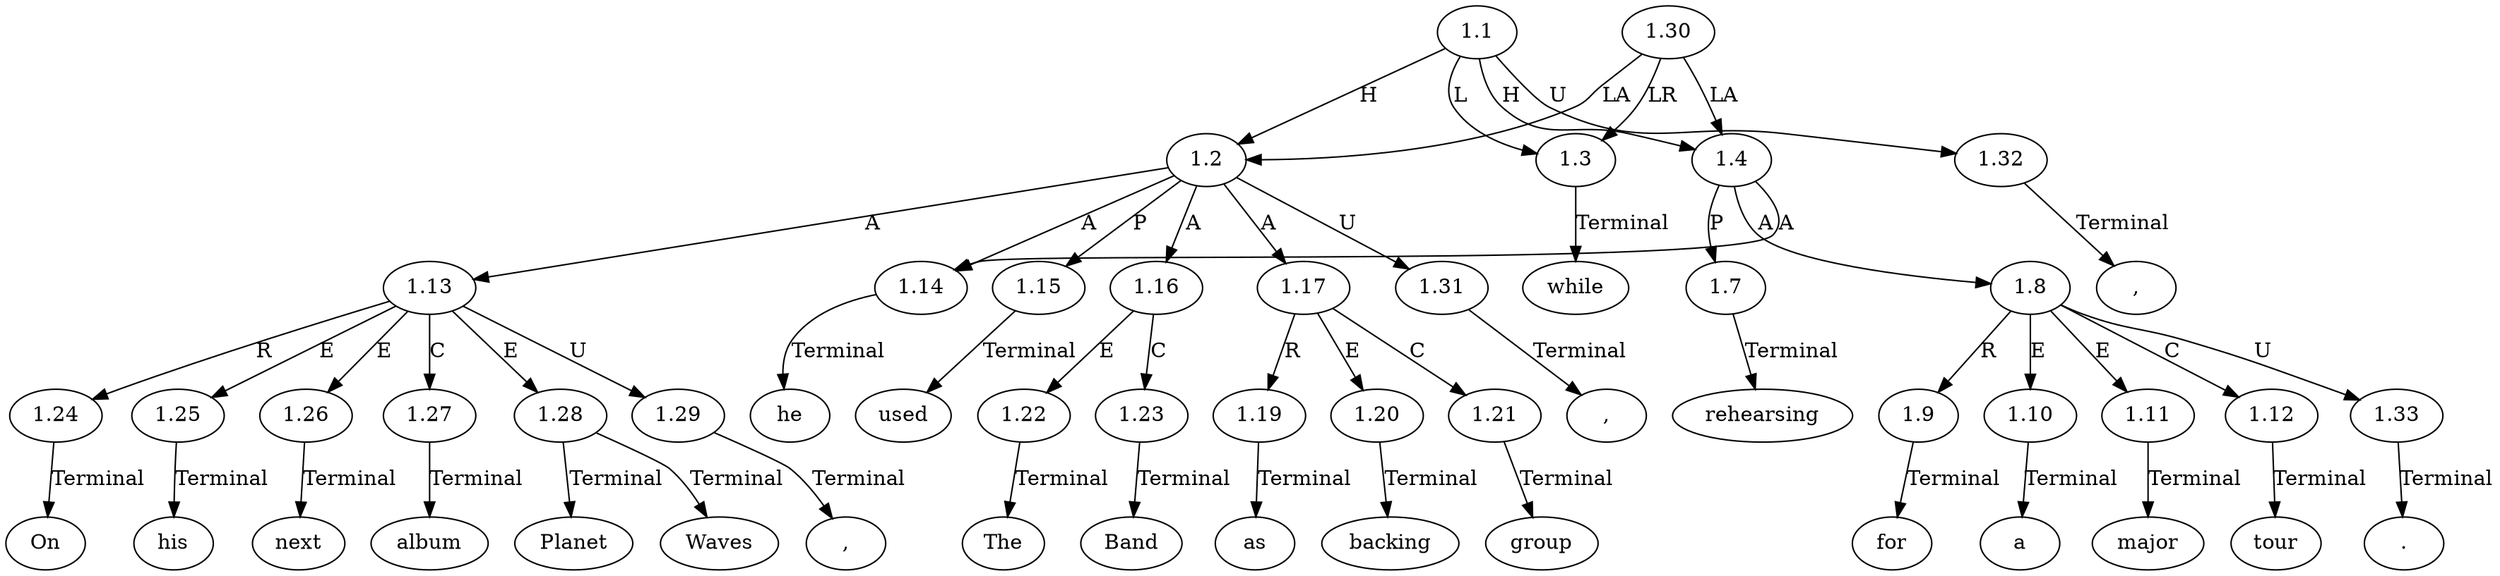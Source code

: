 // Graph
digraph {
	0.1 [label=On ordering=out]
	0.10 [label=used ordering=out]
	0.11 [label=The ordering=out]
	0.12 [label=Band ordering=out]
	0.13 [label=as ordering=out]
	0.14 [label=backing ordering=out]
	0.15 [label=group ordering=out]
	0.16 [label="," ordering=out]
	0.17 [label=while ordering=out]
	0.18 [label=rehearsing ordering=out]
	0.19 [label=for ordering=out]
	0.2 [label=his ordering=out]
	0.20 [label=a ordering=out]
	0.21 [label=major ordering=out]
	0.22 [label=tour ordering=out]
	0.23 [label="." ordering=out]
	0.3 [label=next ordering=out]
	0.4 [label=album ordering=out]
	0.5 [label="," ordering=out]
	0.6 [label=Planet ordering=out]
	0.7 [label=Waves ordering=out]
	0.8 [label="," ordering=out]
	0.9 [label=he ordering=out]
	1.1 [label=1.1 ordering=out]
	1.2 [label=1.2 ordering=out]
	1.3 [label=1.3 ordering=out]
	1.4 [label=1.4 ordering=out]
	1.7 [label=1.7 ordering=out]
	1.8 [label=1.8 ordering=out]
	1.9 [label=1.9 ordering=out]
	1.10 [label=1.10 ordering=out]
	1.11 [label=1.11 ordering=out]
	1.12 [label=1.12 ordering=out]
	1.13 [label=1.13 ordering=out]
	1.14 [label=1.14 ordering=out]
	1.15 [label=1.15 ordering=out]
	1.16 [label=1.16 ordering=out]
	1.17 [label=1.17 ordering=out]
	1.19 [label=1.19 ordering=out]
	1.20 [label=1.20 ordering=out]
	1.21 [label=1.21 ordering=out]
	1.22 [label=1.22 ordering=out]
	1.23 [label=1.23 ordering=out]
	1.24 [label=1.24 ordering=out]
	1.25 [label=1.25 ordering=out]
	1.26 [label=1.26 ordering=out]
	1.27 [label=1.27 ordering=out]
	1.28 [label=1.28 ordering=out]
	1.29 [label=1.29 ordering=out]
	1.30 [label=1.30 ordering=out]
	1.31 [label=1.31 ordering=out]
	1.32 [label=1.32 ordering=out]
	1.33 [label=1.33 ordering=out]
	1.1 -> 1.2 [label=H ordering=out]
	1.1 -> 1.3 [label=L ordering=out]
	1.1 -> 1.4 [label=H ordering=out]
	1.1 -> 1.32 [label=U ordering=out]
	1.2 -> 1.13 [label=A ordering=out]
	1.2 -> 1.14 [label=A ordering=out]
	1.2 -> 1.15 [label=P ordering=out]
	1.2 -> 1.16 [label=A ordering=out]
	1.2 -> 1.17 [label=A ordering=out]
	1.2 -> 1.31 [label=U ordering=out]
	1.3 -> 0.17 [label=Terminal ordering=out]
	1.4 -> 1.7 [label=P ordering=out]
	1.4 -> 1.8 [label=A ordering=out]
	1.4 -> 1.14 [label=A ordering=out]
	1.7 -> 0.18 [label=Terminal ordering=out]
	1.8 -> 1.9 [label=R ordering=out]
	1.8 -> 1.10 [label=E ordering=out]
	1.8 -> 1.11 [label=E ordering=out]
	1.8 -> 1.12 [label=C ordering=out]
	1.8 -> 1.33 [label=U ordering=out]
	1.9 -> 0.19 [label=Terminal ordering=out]
	1.10 -> 0.20 [label=Terminal ordering=out]
	1.11 -> 0.21 [label=Terminal ordering=out]
	1.12 -> 0.22 [label=Terminal ordering=out]
	1.13 -> 1.24 [label=R ordering=out]
	1.13 -> 1.25 [label=E ordering=out]
	1.13 -> 1.26 [label=E ordering=out]
	1.13 -> 1.27 [label=C ordering=out]
	1.13 -> 1.28 [label=E ordering=out]
	1.13 -> 1.29 [label=U ordering=out]
	1.14 -> 0.9 [label=Terminal ordering=out]
	1.15 -> 0.10 [label=Terminal ordering=out]
	1.16 -> 1.22 [label=E ordering=out]
	1.16 -> 1.23 [label=C ordering=out]
	1.17 -> 1.19 [label=R ordering=out]
	1.17 -> 1.20 [label=E ordering=out]
	1.17 -> 1.21 [label=C ordering=out]
	1.19 -> 0.13 [label=Terminal ordering=out]
	1.20 -> 0.14 [label=Terminal ordering=out]
	1.21 -> 0.15 [label=Terminal ordering=out]
	1.22 -> 0.11 [label=Terminal ordering=out]
	1.23 -> 0.12 [label=Terminal ordering=out]
	1.24 -> 0.1 [label=Terminal ordering=out]
	1.25 -> 0.2 [label=Terminal ordering=out]
	1.26 -> 0.3 [label=Terminal ordering=out]
	1.27 -> 0.4 [label=Terminal ordering=out]
	1.28 -> 0.6 [label=Terminal ordering=out]
	1.28 -> 0.7 [label=Terminal ordering=out]
	1.29 -> 0.5 [label=Terminal ordering=out]
	1.30 -> 1.2 [label=LA ordering=out]
	1.30 -> 1.3 [label=LR ordering=out]
	1.30 -> 1.4 [label=LA ordering=out]
	1.31 -> 0.8 [label=Terminal ordering=out]
	1.32 -> 0.16 [label=Terminal ordering=out]
	1.33 -> 0.23 [label=Terminal ordering=out]
}
